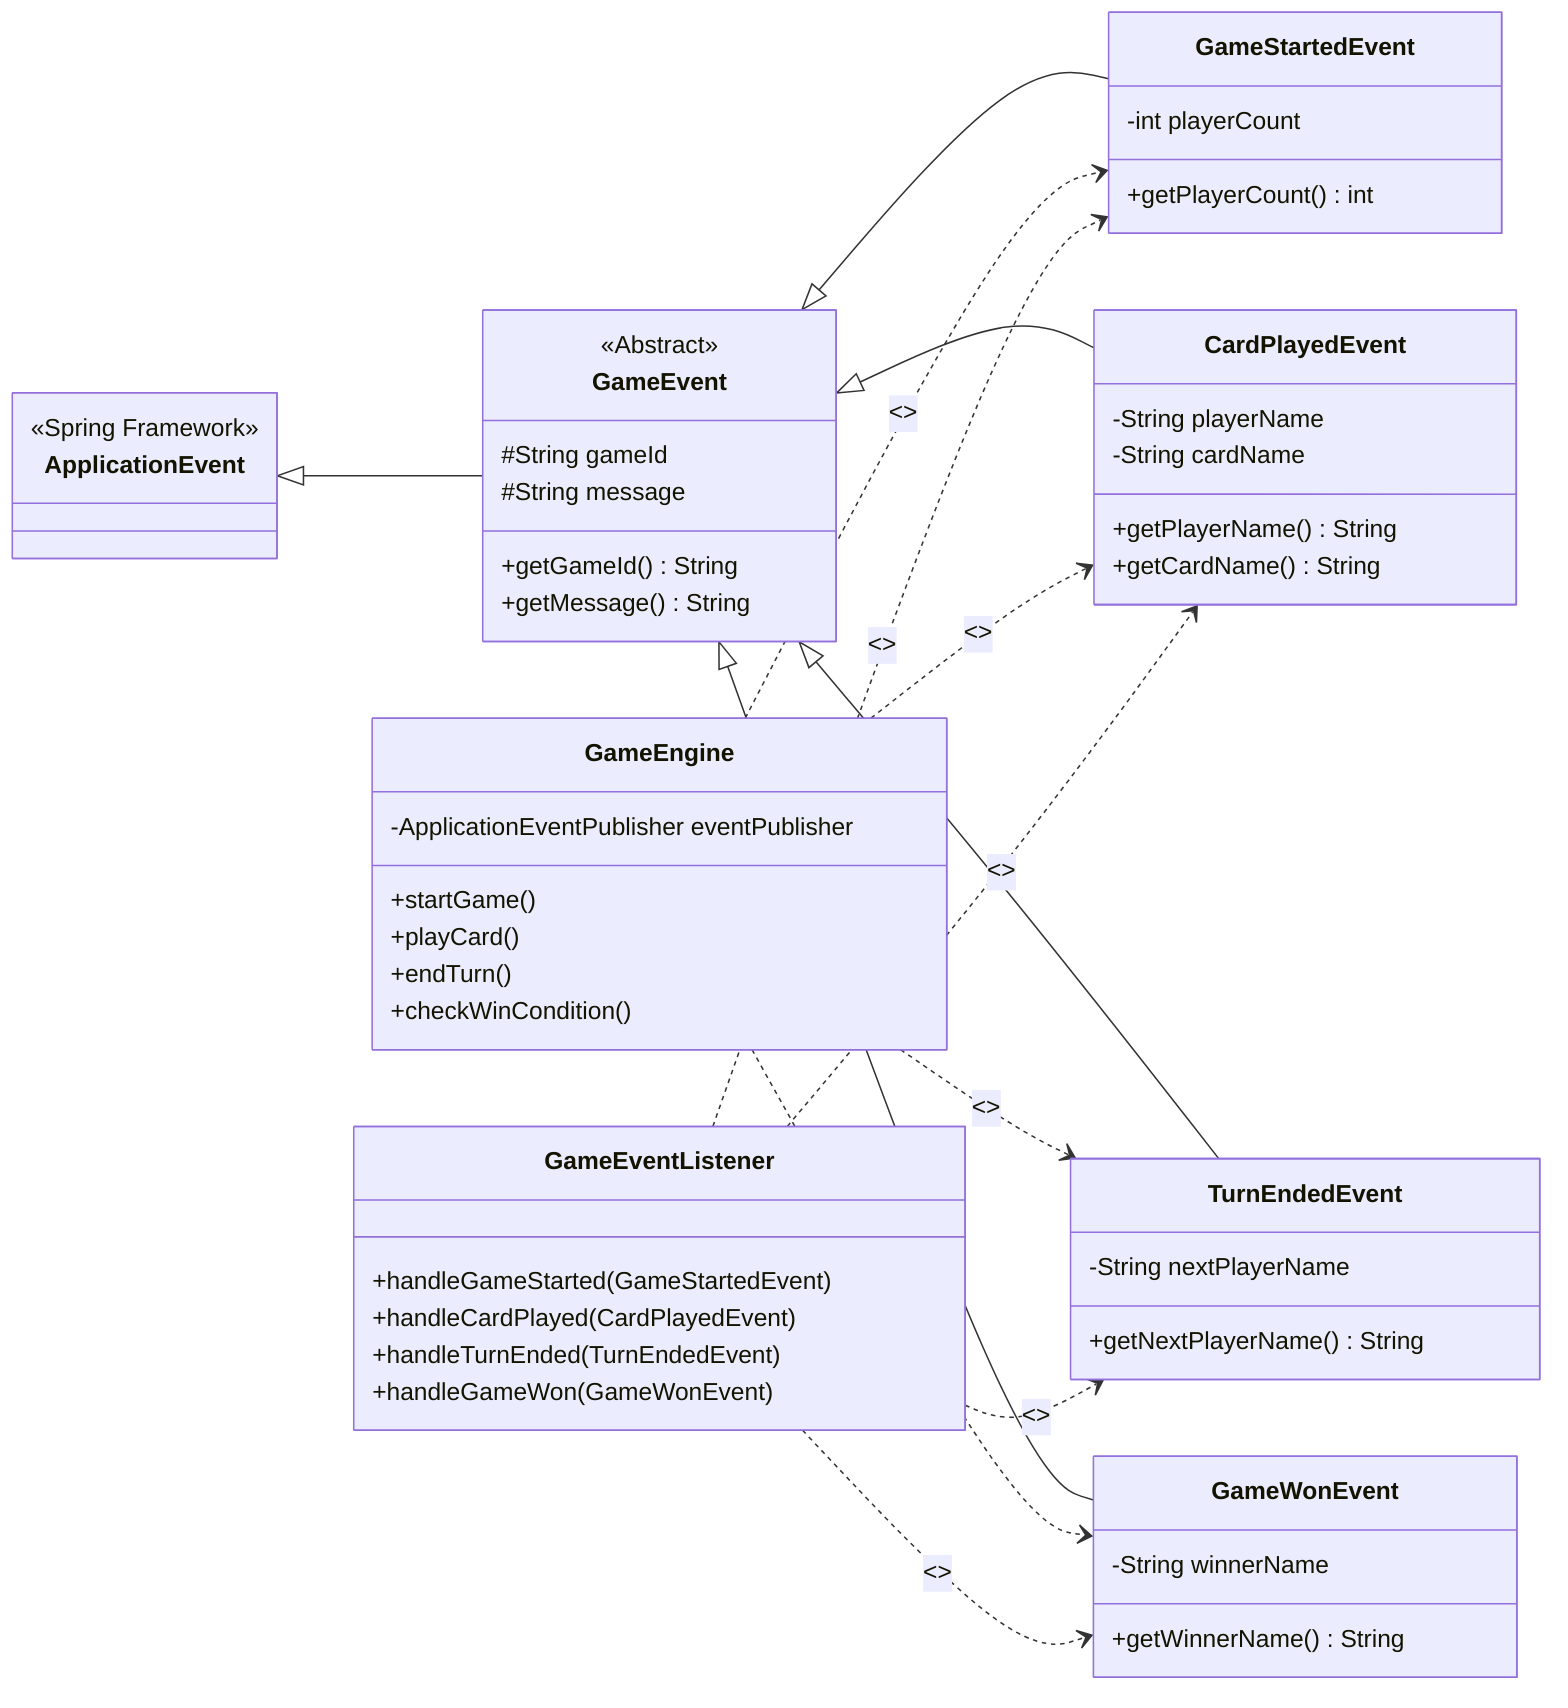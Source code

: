 classDiagram
    direction LR

    class ApplicationEvent {
        <<Spring Framework>>
    }

    class GameEvent {
        <<Abstract>>
        #String gameId
        #String message
        +getGameId() String
        +getMessage() String
    }

    class GameStartedEvent {
        -int playerCount
        +getPlayerCount() int
    }
    class CardPlayedEvent {
        -String playerName
        -String cardName
        +getPlayerName() String
        +getCardName() String
    }
    class TurnEndedEvent {
        -String nextPlayerName
        +getNextPlayerName() String
    }
    class GameWonEvent {
        -String winnerName
        +getWinnerName() String
    }

    class GameEngine {
        -ApplicationEventPublisher eventPublisher
        +startGame()
        +playCard()
        +endTurn()
        +checkWinCondition()
    }

    class GameEventListener {
        +handleGameStarted(GameStartedEvent)
        +handleCardPlayed(CardPlayedEvent)
        +handleTurnEnded(TurnEndedEvent)
        +handleGameWon(GameWonEvent)
    }

    ApplicationEvent <|-- GameEvent

    GameEvent <|-- GameStartedEvent
    GameEvent <|-- CardPlayedEvent
    GameEvent <|-- TurnEndedEvent
    GameEvent <|-- GameWonEvent

    GameEngine ..> GameStartedEvent : <<creates>>
    GameEngine ..> CardPlayedEvent : <<creates>>
    GameEngine ..> TurnEndedEvent : <<creates>>
    GameEngine ..> GameWonEvent : <<creates>>

    GameEventListener ..> GameStartedEvent : <<handles>>
    GameEventListener ..> CardPlayedEvent : <<handles>>
    GameEventListener ..> TurnEndedEvent : <<handles>>
    GameEventListener ..> GameWonEvent : <<handles>>